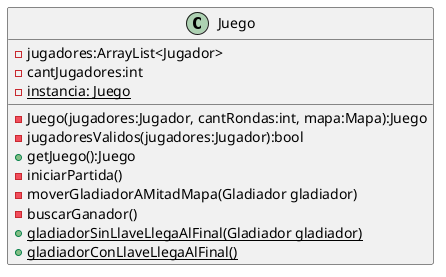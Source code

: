 @startuml
class Juego {
    - jugadores:ArrayList<Jugador>
    - cantJugadores:int
    - {static}instancia: Juego
    - Juego(jugadores:Jugador, cantRondas:int, mapa:Mapa):Juego
    - jugadoresValidos(jugadores:Jugador):bool
    + getJuego():Juego
    - iniciarPartida()
    - moverGladiadorAMitadMapa(Gladiador gladiador)
    - buscarGanador()
    + {static}gladiadorSinLlaveLlegaAlFinal(Gladiador gladiador)
    + {static} gladiadorConLlaveLlegaAlFinal()

}
@enduml